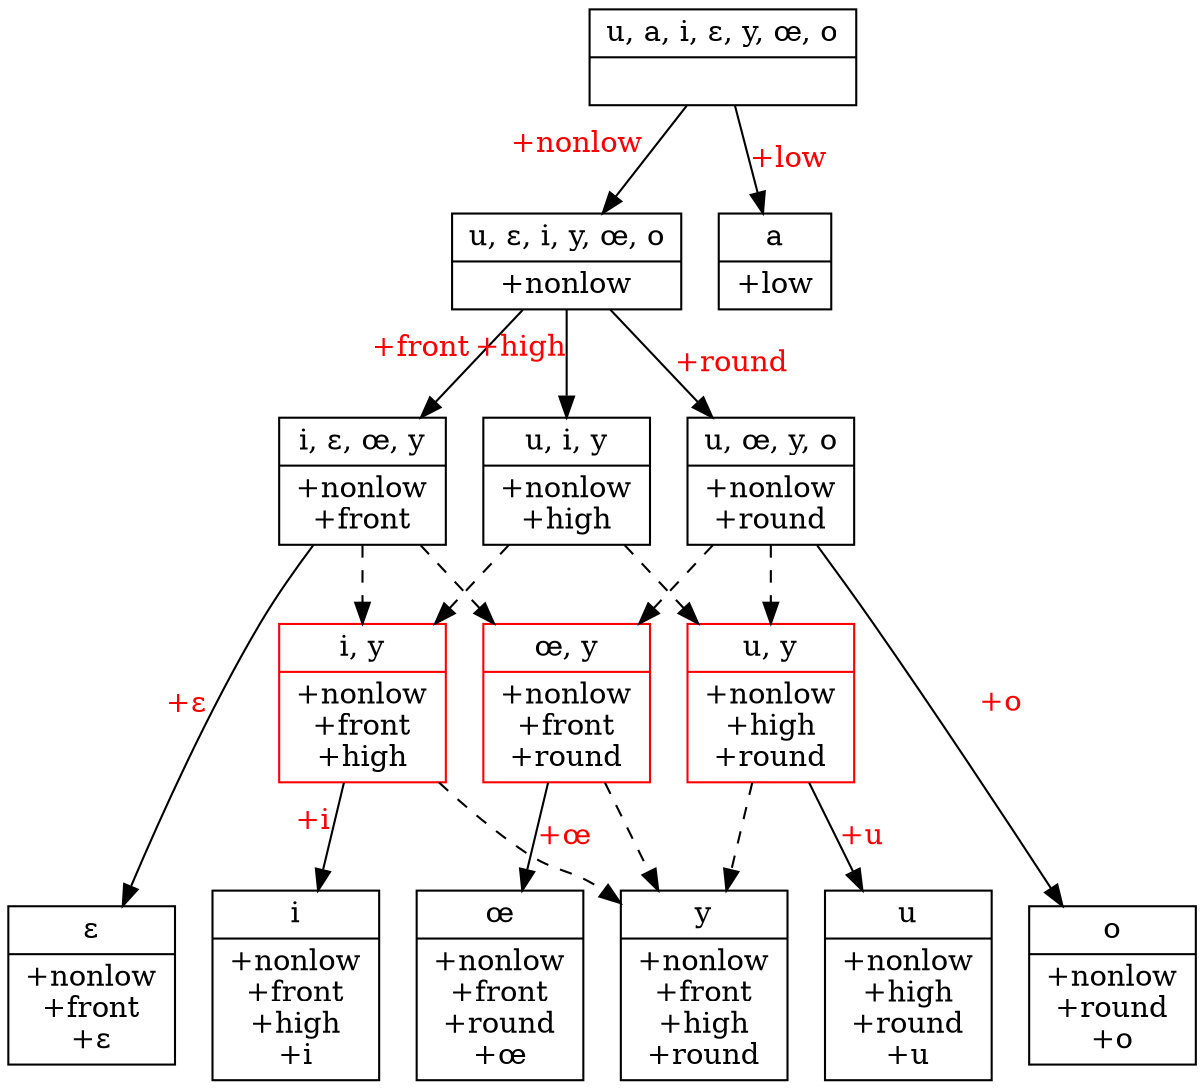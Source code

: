 // None
digraph {
	0 [label="{<segs> u, a, i, ɛ, y, œ, o |<feats>  }",shape=record]
	1 [label="{<segs> u, ɛ, i, y, œ, o |<feats> +nonlow }",shape=record]
	2 [label="{<segs> i, ɛ, œ, y |<feats> +nonlow\n+front }",shape=record]
	3 [label="{<segs> u, œ, y, o |<feats> +nonlow\n+round }",shape=record]
	4 [label="{<segs> u, i, y |<feats> +nonlow\n+high }",shape=record]
	5 [label="{<segs> i |<feats> +nonlow\n+front\n+high\n+i }",shape=record]
	6 [label="{<segs> y |<feats> +nonlow\n+front\n+high\n+round }",shape=record]
	7 [label="{<segs> u |<feats> +nonlow\n+high\n+round\n+u }",shape=record]
	8 [label="{<segs> ɛ |<feats> +nonlow\n+front\n+ɛ }",shape=record]
	9 [label="{<segs> œ |<feats> +nonlow\n+front\n+round\n+œ }",shape=record]
	10 [label="{<segs> o |<feats> +nonlow\n+round\n+o }",shape=record]
	11 [label="{<segs> a |<feats> +low }",shape=record]
	12 [label="{<segs> œ, y |<feats> +nonlow\n+front\n+round }",shape=record,color=red]
	13 [label="{<segs> i, y |<feats> +nonlow\n+front\n+high }",shape=record,color=red]
	14 [label="{<segs> u, y |<feats> +nonlow\n+high\n+round }",shape=record,color=red]

	0 -> 1 [xlabel="+nonlow",fontcolor=red]
	0 -> 11 [label="+low",fontcolor=red]
	1 -> 2 [xlabel="+front",fontcolor=red]
	1 -> 3 [label="+round",fontcolor=red]
	1 -> 4 [xlabel="+high",fontcolor=red]
	{2 3} -> 12 [style=dashed]
	{3 4} -> 14 [style=dashed]
	{2 4} -> 13 [style=dashed]
	2 -> 8 [xlabel="+ɛ",fontcolor=red]
	3 -> 10[label="+o",fontcolor=red]
	{12 13 14} -> 6 [style=dashed]
	12 -> 9 [label="+œ",fontcolor=red]
	13 -> 5 [xlabel="+i",fontcolor=red]
	14 -> 7 [label="+u",fontcolor=red]
{rank=same; 5 6 7 8 9 10}
{rank=same; 1 11}
}
